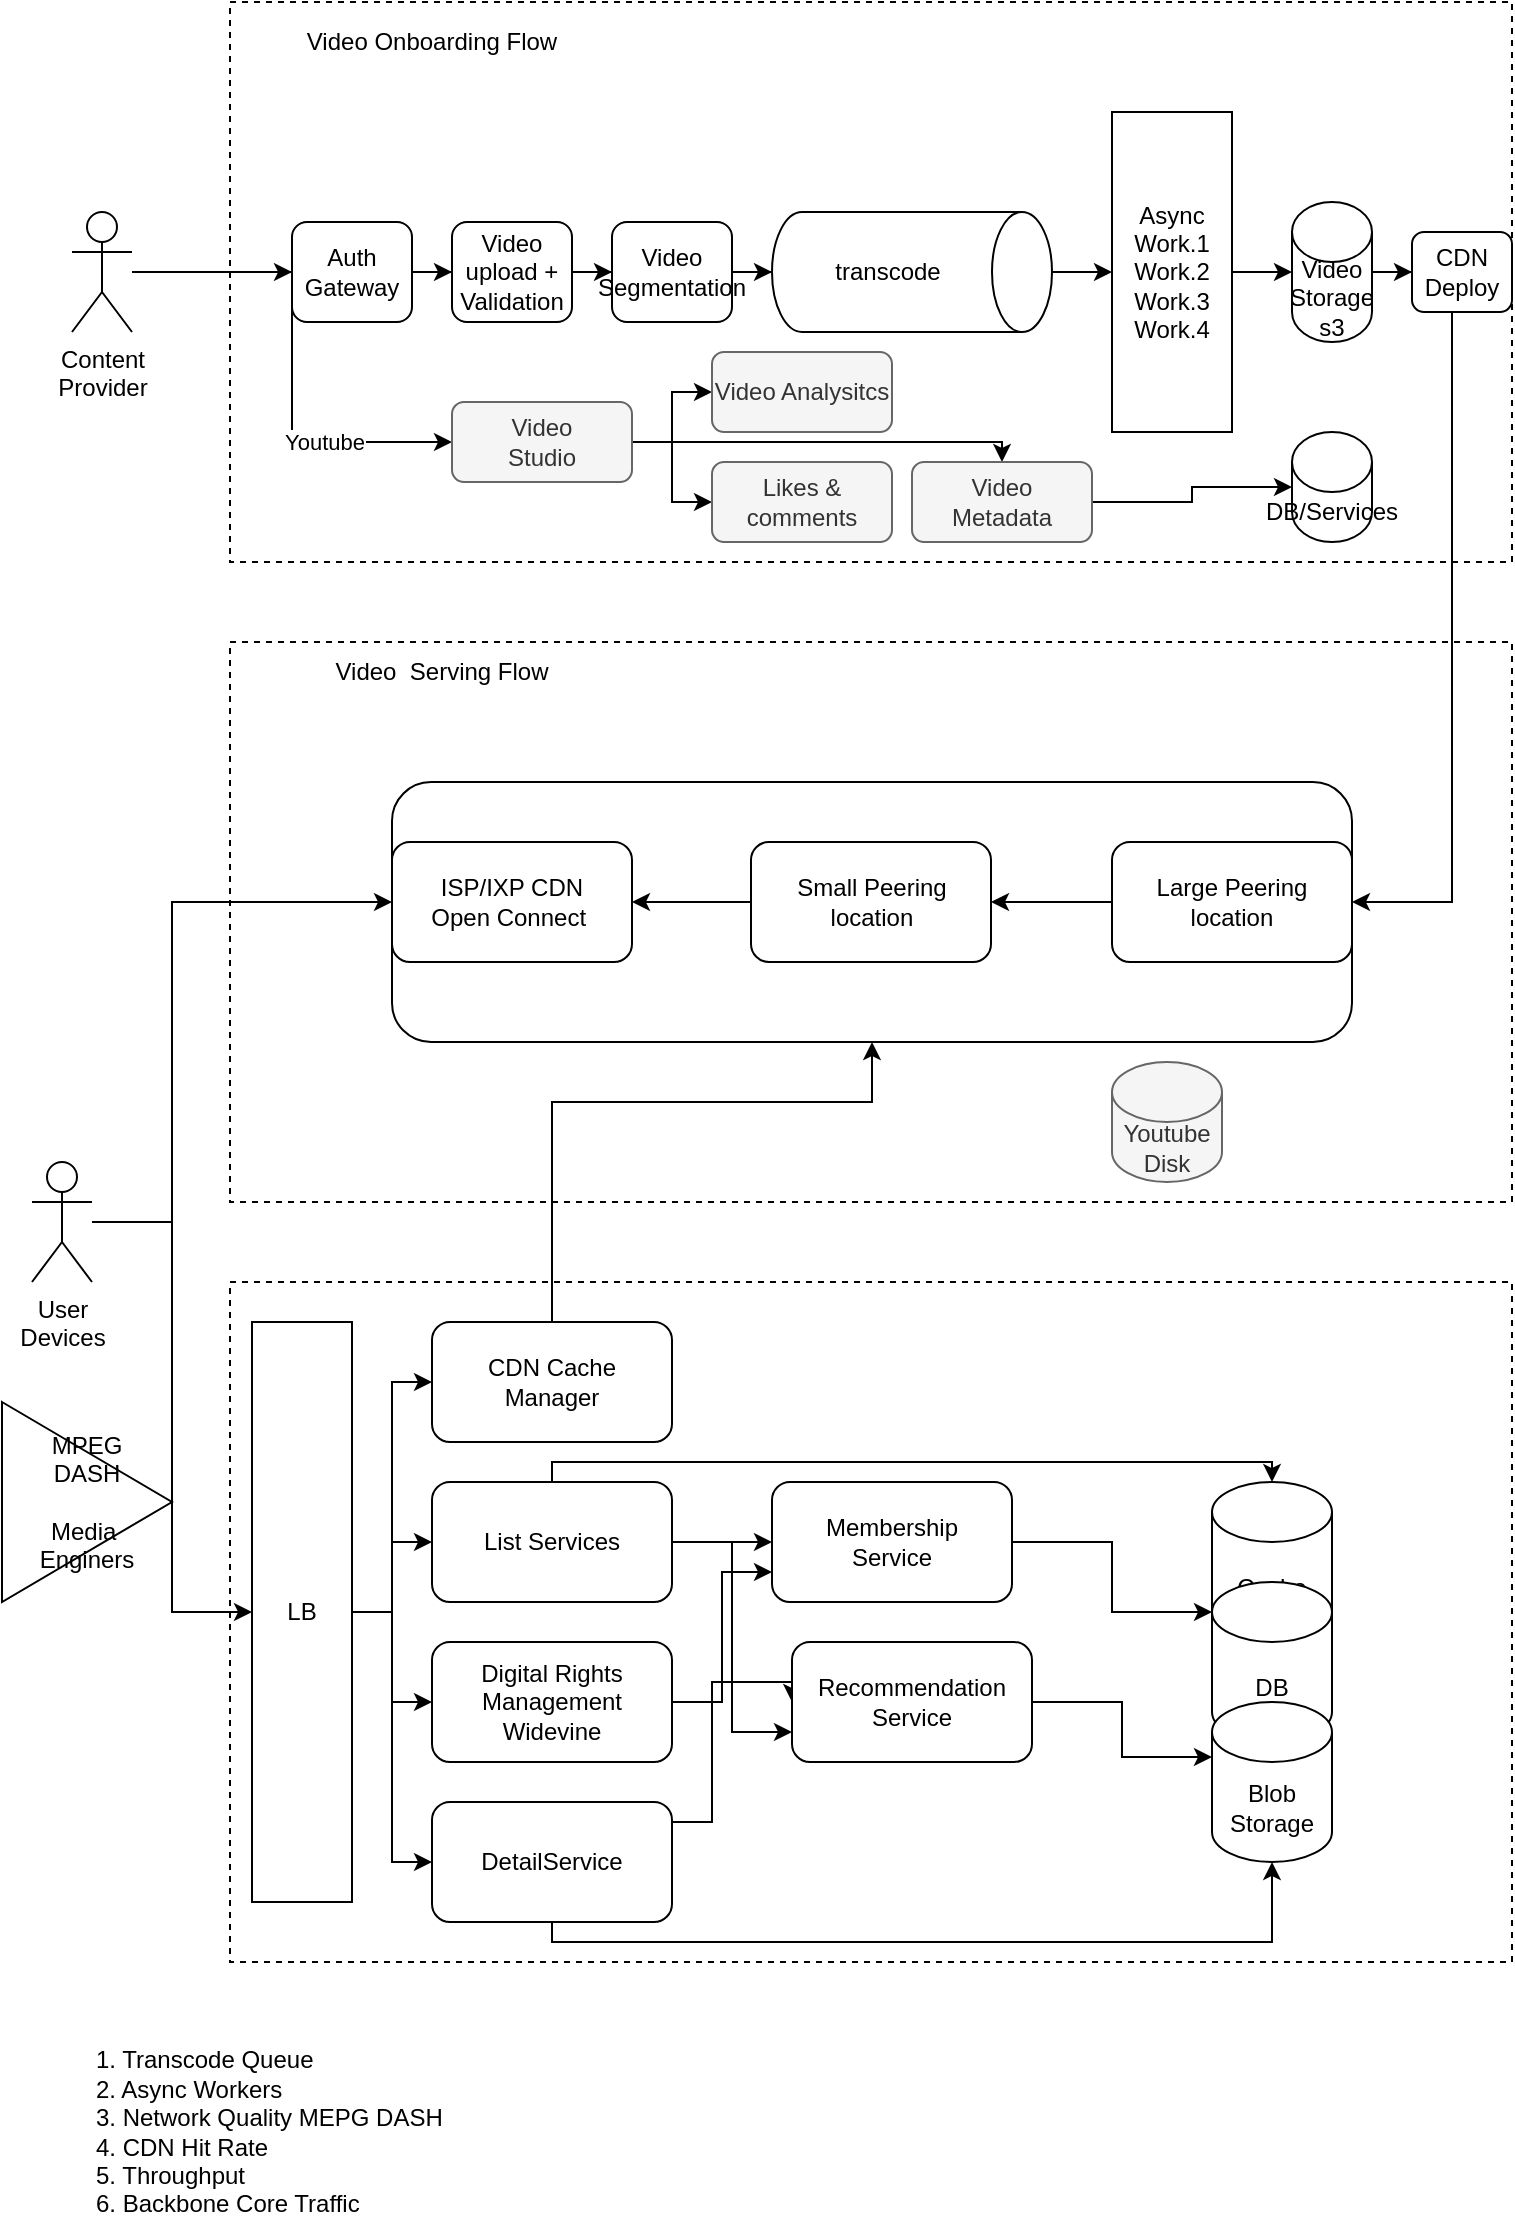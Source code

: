 <mxfile version="17.2.4" type="device"><diagram id="gveTk_-VRkFqkHca_HyX" name="Page-1"><mxGraphModel dx="998" dy="1021" grid="1" gridSize="10" guides="1" tooltips="1" connect="1" arrows="1" fold="1" page="1" pageScale="1" pageWidth="827" pageHeight="1169" math="0" shadow="0"><root><mxCell id="0"/><mxCell id="1" parent="0"/><mxCell id="o87-LUGQzrMTIBB9UQ6U-3" value="" style="rounded=0;whiteSpace=wrap;html=1;dashed=1;" parent="1" vertex="1"><mxGeometry x="119" y="360" width="641" height="280" as="geometry"/></mxCell><mxCell id="o87-LUGQzrMTIBB9UQ6U-30" value="" style="rounded=1;whiteSpace=wrap;html=1;" parent="1" vertex="1"><mxGeometry x="200" y="430" width="480" height="130" as="geometry"/></mxCell><mxCell id="o87-LUGQzrMTIBB9UQ6U-2" value="" style="rounded=0;whiteSpace=wrap;html=1;dashed=1;" parent="1" vertex="1"><mxGeometry x="119" y="40" width="641" height="280" as="geometry"/></mxCell><mxCell id="o87-LUGQzrMTIBB9UQ6U-20" style="edgeStyle=orthogonalEdgeStyle;rounded=0;orthogonalLoop=1;jettySize=auto;html=1;entryX=0;entryY=0.5;entryDx=0;entryDy=0;" parent="1" source="o87-LUGQzrMTIBB9UQ6U-1" target="o87-LUGQzrMTIBB9UQ6U-6" edge="1"><mxGeometry relative="1" as="geometry"/></mxCell><mxCell id="ltlI2yjmeHc5NDon2UXl-9" style="edgeStyle=orthogonalEdgeStyle;rounded=0;orthogonalLoop=1;jettySize=auto;html=1;entryX=0;entryY=0.5;entryDx=0;entryDy=0;" edge="1" parent="1" source="o87-LUGQzrMTIBB9UQ6U-1" target="ltlI2yjmeHc5NDon2UXl-4"><mxGeometry relative="1" as="geometry"/></mxCell><mxCell id="ltlI2yjmeHc5NDon2UXl-10" value="Youtube" style="edgeLabel;html=1;align=center;verticalAlign=middle;resizable=0;points=[];" vertex="1" connectable="0" parent="ltlI2yjmeHc5NDon2UXl-9"><mxGeometry x="0.478" relative="1" as="geometry"><mxPoint as="offset"/></mxGeometry></mxCell><mxCell id="o87-LUGQzrMTIBB9UQ6U-1" value="Content&lt;br&gt;Provider" style="shape=umlActor;verticalLabelPosition=bottom;verticalAlign=top;html=1;outlineConnect=0;" parent="1" vertex="1"><mxGeometry x="40" y="145" width="30" height="60" as="geometry"/></mxCell><mxCell id="o87-LUGQzrMTIBB9UQ6U-4" value="" style="rounded=0;whiteSpace=wrap;html=1;dashed=1;" parent="1" vertex="1"><mxGeometry x="119" y="680" width="641" height="340" as="geometry"/></mxCell><mxCell id="o87-LUGQzrMTIBB9UQ6U-29" style="edgeStyle=orthogonalEdgeStyle;rounded=0;orthogonalLoop=1;jettySize=auto;html=1;entryX=0;entryY=0.5;entryDx=0;entryDy=0;" parent="1" source="o87-LUGQzrMTIBB9UQ6U-5" target="o87-LUGQzrMTIBB9UQ6U-26" edge="1"><mxGeometry relative="1" as="geometry"><Array as="points"><mxPoint x="90" y="650"/><mxPoint x="90" y="490"/></Array></mxGeometry></mxCell><mxCell id="o87-LUGQzrMTIBB9UQ6U-31" style="edgeStyle=orthogonalEdgeStyle;rounded=0;orthogonalLoop=1;jettySize=auto;html=1;entryX=0;entryY=0.5;entryDx=0;entryDy=0;" parent="1" source="o87-LUGQzrMTIBB9UQ6U-5" target="o87-LUGQzrMTIBB9UQ6U-28" edge="1"><mxGeometry relative="1" as="geometry"/></mxCell><mxCell id="o87-LUGQzrMTIBB9UQ6U-5" value="User&lt;br&gt;Devices" style="shape=umlActor;verticalLabelPosition=bottom;verticalAlign=top;html=1;outlineConnect=0;" parent="1" vertex="1"><mxGeometry x="20" y="620" width="30" height="60" as="geometry"/></mxCell><mxCell id="o87-LUGQzrMTIBB9UQ6U-12" style="edgeStyle=orthogonalEdgeStyle;rounded=0;orthogonalLoop=1;jettySize=auto;html=1;" parent="1" source="o87-LUGQzrMTIBB9UQ6U-6" target="o87-LUGQzrMTIBB9UQ6U-7" edge="1"><mxGeometry relative="1" as="geometry"/></mxCell><mxCell id="o87-LUGQzrMTIBB9UQ6U-6" value="Auth&lt;br&gt;Gateway" style="rounded=1;whiteSpace=wrap;html=1;" parent="1" vertex="1"><mxGeometry x="150" y="150" width="60" height="50" as="geometry"/></mxCell><mxCell id="o87-LUGQzrMTIBB9UQ6U-13" style="edgeStyle=orthogonalEdgeStyle;rounded=0;orthogonalLoop=1;jettySize=auto;html=1;" parent="1" source="o87-LUGQzrMTIBB9UQ6U-7" target="o87-LUGQzrMTIBB9UQ6U-8" edge="1"><mxGeometry relative="1" as="geometry"/></mxCell><mxCell id="o87-LUGQzrMTIBB9UQ6U-7" value="Video&lt;br&gt;upload +&lt;br&gt;Validation" style="rounded=1;whiteSpace=wrap;html=1;" parent="1" vertex="1"><mxGeometry x="230" y="150" width="60" height="50" as="geometry"/></mxCell><mxCell id="o87-LUGQzrMTIBB9UQ6U-14" style="edgeStyle=orthogonalEdgeStyle;rounded=0;orthogonalLoop=1;jettySize=auto;html=1;" parent="1" source="o87-LUGQzrMTIBB9UQ6U-8" target="o87-LUGQzrMTIBB9UQ6U-9" edge="1"><mxGeometry relative="1" as="geometry"/></mxCell><mxCell id="o87-LUGQzrMTIBB9UQ6U-8" value="Video&lt;br&gt;Segmentation" style="rounded=1;whiteSpace=wrap;html=1;" parent="1" vertex="1"><mxGeometry x="310" y="150" width="60" height="50" as="geometry"/></mxCell><mxCell id="o87-LUGQzrMTIBB9UQ6U-15" style="edgeStyle=orthogonalEdgeStyle;rounded=0;orthogonalLoop=1;jettySize=auto;html=1;entryX=0;entryY=0.5;entryDx=0;entryDy=0;" parent="1" source="o87-LUGQzrMTIBB9UQ6U-9" target="o87-LUGQzrMTIBB9UQ6U-10" edge="1"><mxGeometry relative="1" as="geometry"/></mxCell><mxCell id="o87-LUGQzrMTIBB9UQ6U-9" value="transcode" style="shape=cylinder3;whiteSpace=wrap;html=1;boundedLbl=1;backgroundOutline=1;size=15;direction=south;" parent="1" vertex="1"><mxGeometry x="390" y="145" width="140" height="60" as="geometry"/></mxCell><mxCell id="o87-LUGQzrMTIBB9UQ6U-16" style="edgeStyle=orthogonalEdgeStyle;rounded=0;orthogonalLoop=1;jettySize=auto;html=1;entryX=0;entryY=0.5;entryDx=0;entryDy=0;entryPerimeter=0;" parent="1" source="o87-LUGQzrMTIBB9UQ6U-10" target="o87-LUGQzrMTIBB9UQ6U-11" edge="1"><mxGeometry relative="1" as="geometry"/></mxCell><mxCell id="o87-LUGQzrMTIBB9UQ6U-10" value="Async&lt;br&gt;Work.1&lt;br&gt;Work.2&lt;br&gt;Work.3&lt;br&gt;Work.4" style="rounded=0;whiteSpace=wrap;html=1;" parent="1" vertex="1"><mxGeometry x="560" y="95" width="60" height="160" as="geometry"/></mxCell><mxCell id="o87-LUGQzrMTIBB9UQ6U-18" style="edgeStyle=orthogonalEdgeStyle;rounded=0;orthogonalLoop=1;jettySize=auto;html=1;" parent="1" source="o87-LUGQzrMTIBB9UQ6U-11" target="o87-LUGQzrMTIBB9UQ6U-17" edge="1"><mxGeometry relative="1" as="geometry"/></mxCell><mxCell id="o87-LUGQzrMTIBB9UQ6U-11" value="Video&lt;br&gt;Storage&lt;br&gt;s3" style="shape=cylinder3;whiteSpace=wrap;html=1;boundedLbl=1;backgroundOutline=1;size=15;" parent="1" vertex="1"><mxGeometry x="650" y="140" width="40" height="70" as="geometry"/></mxCell><mxCell id="o87-LUGQzrMTIBB9UQ6U-23" style="edgeStyle=orthogonalEdgeStyle;rounded=0;orthogonalLoop=1;jettySize=auto;html=1;" parent="1" source="o87-LUGQzrMTIBB9UQ6U-17" target="o87-LUGQzrMTIBB9UQ6U-22" edge="1"><mxGeometry relative="1" as="geometry"><Array as="points"><mxPoint x="730" y="490"/></Array></mxGeometry></mxCell><mxCell id="o87-LUGQzrMTIBB9UQ6U-17" value="CDN&lt;br&gt;Deploy" style="rounded=1;whiteSpace=wrap;html=1;" parent="1" vertex="1"><mxGeometry x="710" y="155" width="50" height="40" as="geometry"/></mxCell><mxCell id="o87-LUGQzrMTIBB9UQ6U-19" value="Video Onboarding Flow" style="text;html=1;strokeColor=none;fillColor=none;align=center;verticalAlign=middle;whiteSpace=wrap;rounded=0;" parent="1" vertex="1"><mxGeometry x="150" y="50" width="140" height="20" as="geometry"/></mxCell><mxCell id="o87-LUGQzrMTIBB9UQ6U-21" value="Video&amp;nbsp; Serving Flow" style="text;html=1;strokeColor=none;fillColor=none;align=center;verticalAlign=middle;whiteSpace=wrap;rounded=0;" parent="1" vertex="1"><mxGeometry x="150" y="370" width="150" height="10" as="geometry"/></mxCell><mxCell id="o87-LUGQzrMTIBB9UQ6U-25" style="edgeStyle=orthogonalEdgeStyle;rounded=0;orthogonalLoop=1;jettySize=auto;html=1;" parent="1" source="o87-LUGQzrMTIBB9UQ6U-22" target="o87-LUGQzrMTIBB9UQ6U-24" edge="1"><mxGeometry relative="1" as="geometry"/></mxCell><mxCell id="o87-LUGQzrMTIBB9UQ6U-22" value="Large Peering&lt;br&gt;location" style="rounded=1;whiteSpace=wrap;html=1;" parent="1" vertex="1"><mxGeometry x="560" y="460" width="120" height="60" as="geometry"/></mxCell><mxCell id="o87-LUGQzrMTIBB9UQ6U-27" style="edgeStyle=orthogonalEdgeStyle;rounded=0;orthogonalLoop=1;jettySize=auto;html=1;" parent="1" source="o87-LUGQzrMTIBB9UQ6U-24" target="o87-LUGQzrMTIBB9UQ6U-26" edge="1"><mxGeometry relative="1" as="geometry"/></mxCell><mxCell id="o87-LUGQzrMTIBB9UQ6U-24" value="Small Peering&lt;br&gt;location" style="rounded=1;whiteSpace=wrap;html=1;" parent="1" vertex="1"><mxGeometry x="379.5" y="460" width="120" height="60" as="geometry"/></mxCell><mxCell id="o87-LUGQzrMTIBB9UQ6U-26" value="ISP/IXP CDN&lt;br&gt;Open Connect&amp;nbsp;" style="rounded=1;whiteSpace=wrap;html=1;" parent="1" vertex="1"><mxGeometry x="200" y="460" width="120" height="60" as="geometry"/></mxCell><mxCell id="o87-LUGQzrMTIBB9UQ6U-33" style="edgeStyle=orthogonalEdgeStyle;rounded=0;orthogonalLoop=1;jettySize=auto;html=1;entryX=0;entryY=0.5;entryDx=0;entryDy=0;" parent="1" source="o87-LUGQzrMTIBB9UQ6U-28" target="o87-LUGQzrMTIBB9UQ6U-32" edge="1"><mxGeometry relative="1" as="geometry"/></mxCell><mxCell id="o87-LUGQzrMTIBB9UQ6U-45" style="edgeStyle=orthogonalEdgeStyle;rounded=0;orthogonalLoop=1;jettySize=auto;html=1;entryX=0;entryY=0.5;entryDx=0;entryDy=0;" parent="1" source="o87-LUGQzrMTIBB9UQ6U-28" target="o87-LUGQzrMTIBB9UQ6U-38" edge="1"><mxGeometry relative="1" as="geometry"/></mxCell><mxCell id="o87-LUGQzrMTIBB9UQ6U-46" style="edgeStyle=orthogonalEdgeStyle;rounded=0;orthogonalLoop=1;jettySize=auto;html=1;entryX=0;entryY=0.5;entryDx=0;entryDy=0;" parent="1" source="o87-LUGQzrMTIBB9UQ6U-28" target="o87-LUGQzrMTIBB9UQ6U-35" edge="1"><mxGeometry relative="1" as="geometry"/></mxCell><mxCell id="ltlI2yjmeHc5NDon2UXl-2" style="edgeStyle=orthogonalEdgeStyle;rounded=0;orthogonalLoop=1;jettySize=auto;html=1;entryX=0;entryY=0.5;entryDx=0;entryDy=0;" edge="1" parent="1" source="o87-LUGQzrMTIBB9UQ6U-28" target="ltlI2yjmeHc5NDon2UXl-1"><mxGeometry relative="1" as="geometry"/></mxCell><mxCell id="o87-LUGQzrMTIBB9UQ6U-28" value="LB" style="rounded=0;whiteSpace=wrap;html=1;" parent="1" vertex="1"><mxGeometry x="130" y="700" width="50" height="290" as="geometry"/></mxCell><mxCell id="o87-LUGQzrMTIBB9UQ6U-34" style="edgeStyle=orthogonalEdgeStyle;rounded=0;orthogonalLoop=1;jettySize=auto;html=1;entryX=0.5;entryY=1;entryDx=0;entryDy=0;" parent="1" source="o87-LUGQzrMTIBB9UQ6U-32" target="o87-LUGQzrMTIBB9UQ6U-30" edge="1"><mxGeometry relative="1" as="geometry"><Array as="points"><mxPoint x="280" y="590"/><mxPoint x="440" y="590"/></Array></mxGeometry></mxCell><mxCell id="o87-LUGQzrMTIBB9UQ6U-32" value="CDN Cache&lt;br&gt;Manager" style="rounded=1;whiteSpace=wrap;html=1;" parent="1" vertex="1"><mxGeometry x="220" y="700" width="120" height="60" as="geometry"/></mxCell><mxCell id="o87-LUGQzrMTIBB9UQ6U-44" style="edgeStyle=orthogonalEdgeStyle;rounded=0;orthogonalLoop=1;jettySize=auto;html=1;entryX=0;entryY=0.75;entryDx=0;entryDy=0;" parent="1" source="o87-LUGQzrMTIBB9UQ6U-35" target="o87-LUGQzrMTIBB9UQ6U-40" edge="1"><mxGeometry relative="1" as="geometry"/></mxCell><mxCell id="o87-LUGQzrMTIBB9UQ6U-47" style="edgeStyle=orthogonalEdgeStyle;rounded=0;orthogonalLoop=1;jettySize=auto;html=1;entryX=0;entryY=0.5;entryDx=0;entryDy=0;" parent="1" source="o87-LUGQzrMTIBB9UQ6U-35" target="o87-LUGQzrMTIBB9UQ6U-39" edge="1"><mxGeometry relative="1" as="geometry"/></mxCell><mxCell id="o87-LUGQzrMTIBB9UQ6U-51" style="edgeStyle=orthogonalEdgeStyle;rounded=0;orthogonalLoop=1;jettySize=auto;html=1;entryX=0.5;entryY=0;entryDx=0;entryDy=0;entryPerimeter=0;" parent="1" source="o87-LUGQzrMTIBB9UQ6U-35" target="o87-LUGQzrMTIBB9UQ6U-48" edge="1"><mxGeometry relative="1" as="geometry"><mxPoint x="550" y="760" as="targetPoint"/><Array as="points"><mxPoint x="280" y="770"/></Array></mxGeometry></mxCell><mxCell id="o87-LUGQzrMTIBB9UQ6U-35" value="List Services" style="rounded=1;whiteSpace=wrap;html=1;" parent="1" vertex="1"><mxGeometry x="220" y="780" width="120" height="60" as="geometry"/></mxCell><mxCell id="o87-LUGQzrMTIBB9UQ6U-43" style="edgeStyle=orthogonalEdgeStyle;rounded=0;orthogonalLoop=1;jettySize=auto;html=1;entryX=0;entryY=0.5;entryDx=0;entryDy=0;" parent="1" source="o87-LUGQzrMTIBB9UQ6U-38" target="o87-LUGQzrMTIBB9UQ6U-40" edge="1"><mxGeometry relative="1" as="geometry"><Array as="points"><mxPoint x="360" y="950"/><mxPoint x="360" y="880"/></Array></mxGeometry></mxCell><mxCell id="o87-LUGQzrMTIBB9UQ6U-52" style="edgeStyle=orthogonalEdgeStyle;rounded=0;orthogonalLoop=1;jettySize=auto;html=1;entryX=0.5;entryY=1;entryDx=0;entryDy=0;entryPerimeter=0;" parent="1" source="o87-LUGQzrMTIBB9UQ6U-38" target="o87-LUGQzrMTIBB9UQ6U-50" edge="1"><mxGeometry relative="1" as="geometry"><Array as="points"><mxPoint x="280" y="1010"/><mxPoint x="640" y="1010"/></Array></mxGeometry></mxCell><mxCell id="o87-LUGQzrMTIBB9UQ6U-38" value="DetailService" style="rounded=1;whiteSpace=wrap;html=1;" parent="1" vertex="1"><mxGeometry x="220" y="940" width="120" height="60" as="geometry"/></mxCell><mxCell id="o87-LUGQzrMTIBB9UQ6U-54" style="edgeStyle=orthogonalEdgeStyle;rounded=0;orthogonalLoop=1;jettySize=auto;html=1;entryX=0;entryY=0;entryDx=0;entryDy=15;entryPerimeter=0;" parent="1" source="o87-LUGQzrMTIBB9UQ6U-39" target="o87-LUGQzrMTIBB9UQ6U-49" edge="1"><mxGeometry relative="1" as="geometry"/></mxCell><mxCell id="o87-LUGQzrMTIBB9UQ6U-39" value="Membership&lt;br&gt;Service" style="rounded=1;whiteSpace=wrap;html=1;" parent="1" vertex="1"><mxGeometry x="390" y="780" width="120" height="60" as="geometry"/></mxCell><mxCell id="o87-LUGQzrMTIBB9UQ6U-53" style="edgeStyle=orthogonalEdgeStyle;rounded=0;orthogonalLoop=1;jettySize=auto;html=1;entryX=0;entryY=0;entryDx=0;entryDy=27.5;entryPerimeter=0;" parent="1" source="o87-LUGQzrMTIBB9UQ6U-40" target="o87-LUGQzrMTIBB9UQ6U-50" edge="1"><mxGeometry relative="1" as="geometry"/></mxCell><mxCell id="o87-LUGQzrMTIBB9UQ6U-40" value="Recommendation&lt;br&gt;Service" style="rounded=1;whiteSpace=wrap;html=1;" parent="1" vertex="1"><mxGeometry x="400" y="860" width="120" height="60" as="geometry"/></mxCell><mxCell id="o87-LUGQzrMTIBB9UQ6U-48" value="Cache" style="shape=cylinder3;whiteSpace=wrap;html=1;boundedLbl=1;backgroundOutline=1;size=15;" parent="1" vertex="1"><mxGeometry x="610" y="780" width="60" height="80" as="geometry"/></mxCell><mxCell id="o87-LUGQzrMTIBB9UQ6U-49" value="DB" style="shape=cylinder3;whiteSpace=wrap;html=1;boundedLbl=1;backgroundOutline=1;size=15;" parent="1" vertex="1"><mxGeometry x="610" y="830" width="60" height="80" as="geometry"/></mxCell><mxCell id="o87-LUGQzrMTIBB9UQ6U-50" value="Blob&lt;br&gt;Storage" style="shape=cylinder3;whiteSpace=wrap;html=1;boundedLbl=1;backgroundOutline=1;size=15;" parent="1" vertex="1"><mxGeometry x="610" y="890" width="60" height="80" as="geometry"/></mxCell><mxCell id="X6TqYirxE3zMA3u4fi-W-1" value="MPEG&lt;br&gt;DASH&lt;br&gt;&lt;br&gt;Media&amp;nbsp;&lt;br&gt;Enginers" style="triangle;whiteSpace=wrap;html=1;" parent="1" vertex="1"><mxGeometry x="5" y="740" width="85" height="100" as="geometry"/></mxCell><mxCell id="X6TqYirxE3zMA3u4fi-W-2" value="1. Transcode Queue&lt;br&gt;2. Async Workers&lt;br&gt;3. Network Quality MEPG DASH&lt;br&gt;4. CDN Hit Rate&lt;br&gt;5. Throughput&lt;br&gt;6. Backbone Core Traffic" style="text;html=1;strokeColor=none;fillColor=none;align=left;verticalAlign=middle;whiteSpace=wrap;rounded=0;" parent="1" vertex="1"><mxGeometry x="50" y="1060" width="200" height="90" as="geometry"/></mxCell><mxCell id="ltlI2yjmeHc5NDon2UXl-3" style="edgeStyle=orthogonalEdgeStyle;rounded=0;orthogonalLoop=1;jettySize=auto;html=1;entryX=0;entryY=0.75;entryDx=0;entryDy=0;" edge="1" parent="1" source="ltlI2yjmeHc5NDon2UXl-1" target="o87-LUGQzrMTIBB9UQ6U-39"><mxGeometry relative="1" as="geometry"/></mxCell><mxCell id="ltlI2yjmeHc5NDon2UXl-1" value="Digital Rights Management&lt;br&gt;Widevine" style="rounded=1;whiteSpace=wrap;html=1;" vertex="1" parent="1"><mxGeometry x="220" y="860" width="120" height="60" as="geometry"/></mxCell><mxCell id="ltlI2yjmeHc5NDon2UXl-11" style="edgeStyle=orthogonalEdgeStyle;rounded=0;orthogonalLoop=1;jettySize=auto;html=1;" edge="1" parent="1" source="ltlI2yjmeHc5NDon2UXl-4" target="ltlI2yjmeHc5NDon2UXl-5"><mxGeometry relative="1" as="geometry"/></mxCell><mxCell id="ltlI2yjmeHc5NDon2UXl-12" style="edgeStyle=orthogonalEdgeStyle;rounded=0;orthogonalLoop=1;jettySize=auto;html=1;entryX=0;entryY=0.5;entryDx=0;entryDy=0;" edge="1" parent="1" source="ltlI2yjmeHc5NDon2UXl-4" target="ltlI2yjmeHc5NDon2UXl-7"><mxGeometry relative="1" as="geometry"/></mxCell><mxCell id="ltlI2yjmeHc5NDon2UXl-13" style="edgeStyle=orthogonalEdgeStyle;rounded=0;orthogonalLoop=1;jettySize=auto;html=1;entryX=0.5;entryY=0;entryDx=0;entryDy=0;" edge="1" parent="1" source="ltlI2yjmeHc5NDon2UXl-4" target="ltlI2yjmeHc5NDon2UXl-8"><mxGeometry relative="1" as="geometry"><Array as="points"><mxPoint x="505" y="260"/></Array></mxGeometry></mxCell><mxCell id="ltlI2yjmeHc5NDon2UXl-4" value="Video&lt;br&gt;Studio" style="rounded=1;whiteSpace=wrap;html=1;fillColor=#f5f5f5;fontColor=#333333;strokeColor=#666666;" vertex="1" parent="1"><mxGeometry x="230" y="240" width="90" height="40" as="geometry"/></mxCell><mxCell id="ltlI2yjmeHc5NDon2UXl-5" value="Video Analysitcs" style="rounded=1;whiteSpace=wrap;html=1;fillColor=#f5f5f5;fontColor=#333333;strokeColor=#666666;" vertex="1" parent="1"><mxGeometry x="360" y="215" width="90" height="40" as="geometry"/></mxCell><mxCell id="ltlI2yjmeHc5NDon2UXl-7" value="Likes &amp;amp; comments" style="rounded=1;whiteSpace=wrap;html=1;fillColor=#f5f5f5;fontColor=#333333;strokeColor=#666666;" vertex="1" parent="1"><mxGeometry x="360" y="270" width="90" height="40" as="geometry"/></mxCell><mxCell id="ltlI2yjmeHc5NDon2UXl-15" style="edgeStyle=orthogonalEdgeStyle;rounded=0;orthogonalLoop=1;jettySize=auto;html=1;" edge="1" parent="1" source="ltlI2yjmeHc5NDon2UXl-8" target="ltlI2yjmeHc5NDon2UXl-14"><mxGeometry relative="1" as="geometry"/></mxCell><mxCell id="ltlI2yjmeHc5NDon2UXl-8" value="Video&lt;br&gt;Metadata" style="rounded=1;whiteSpace=wrap;html=1;fillColor=#f5f5f5;fontColor=#333333;strokeColor=#666666;" vertex="1" parent="1"><mxGeometry x="460" y="270" width="90" height="40" as="geometry"/></mxCell><mxCell id="ltlI2yjmeHc5NDon2UXl-14" value="DB/Services" style="shape=cylinder3;whiteSpace=wrap;html=1;boundedLbl=1;backgroundOutline=1;size=15;" vertex="1" parent="1"><mxGeometry x="650" y="255" width="40" height="55" as="geometry"/></mxCell><mxCell id="ltlI2yjmeHc5NDon2UXl-16" value="Youtube&lt;br&gt;Disk" style="shape=cylinder3;whiteSpace=wrap;html=1;boundedLbl=1;backgroundOutline=1;size=15;fillColor=#f5f5f5;fontColor=#333333;strokeColor=#666666;" vertex="1" parent="1"><mxGeometry x="560" y="570" width="55" height="60" as="geometry"/></mxCell></root></mxGraphModel></diagram></mxfile>